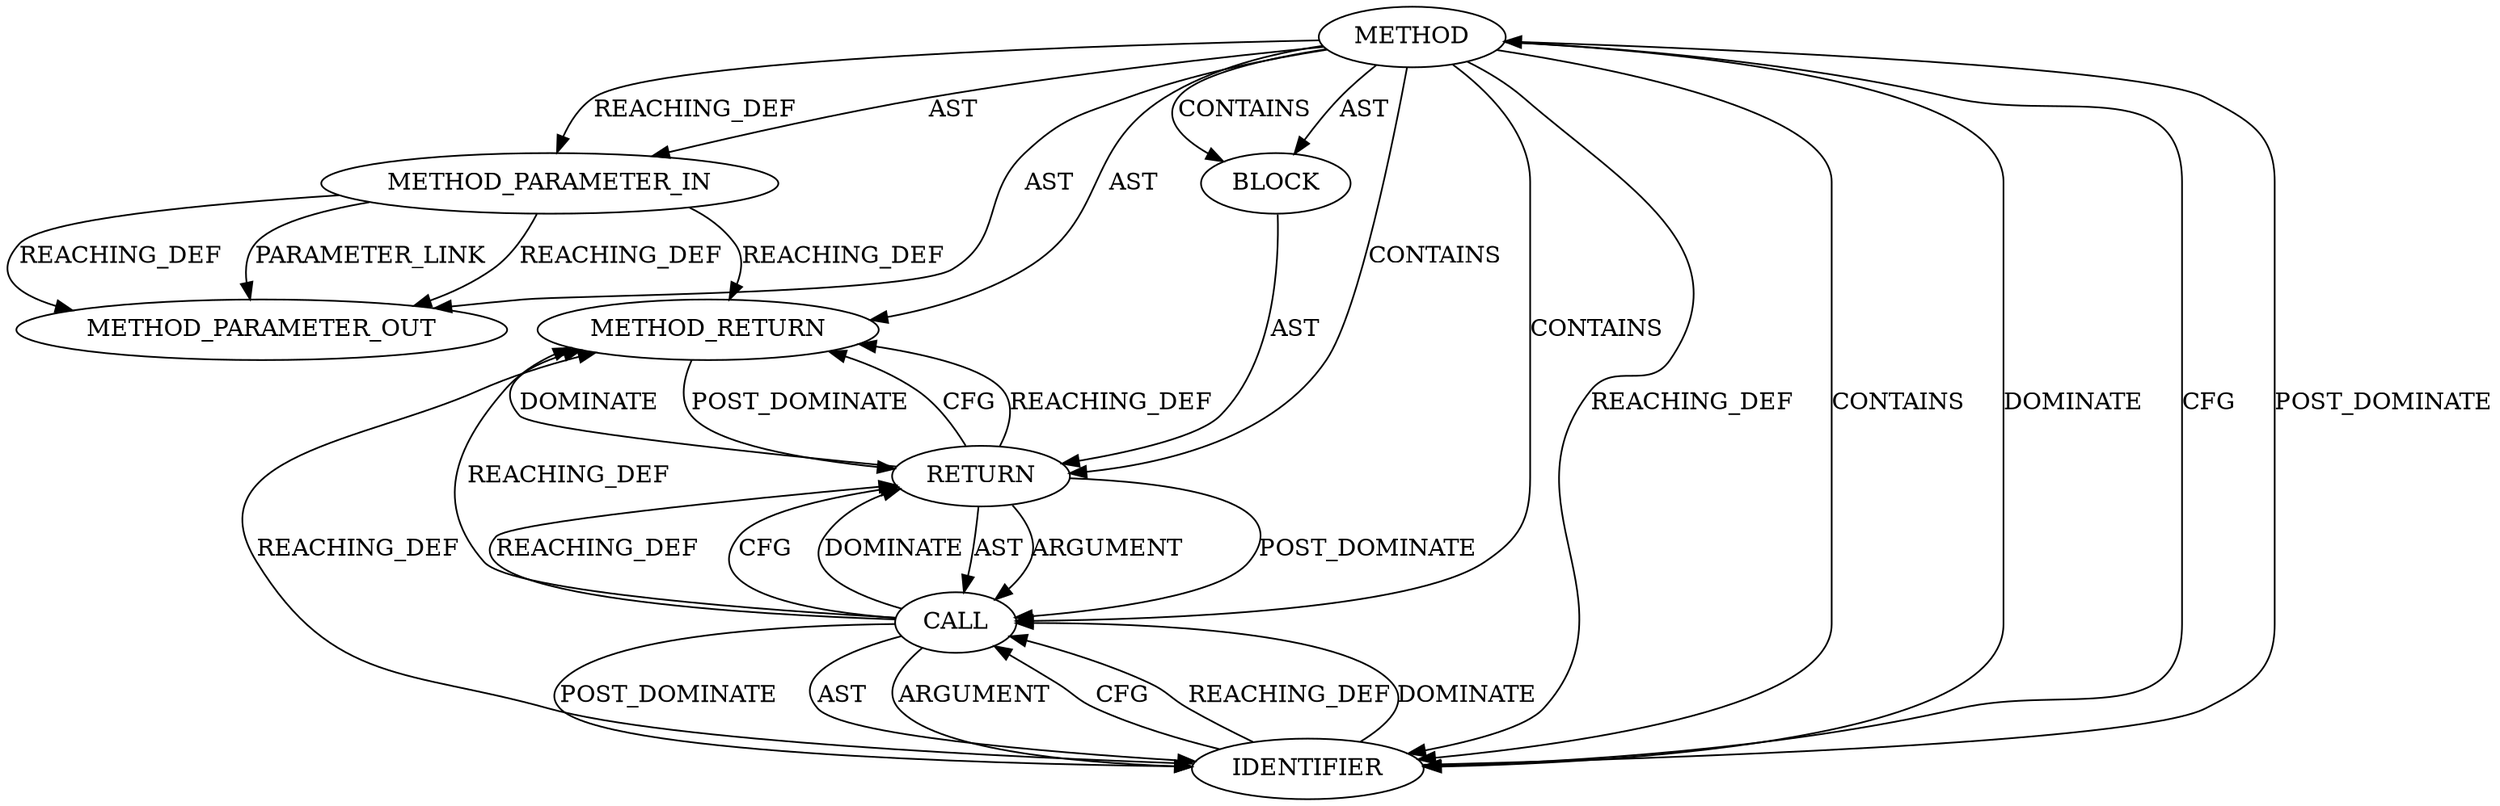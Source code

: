 digraph {
  495 [label=METHOD COLUMN_NUMBER=1 LINE_NUMBER=239 COLUMN_NUMBER_END=1 IS_EXTERNAL=false SIGNATURE="int tls_set_device_offload (sock*)" NAME="tls_set_device_offload" AST_PARENT_TYPE="TYPE_DECL" AST_PARENT_FULL_NAME="tls.h:<global>" ORDER=65 CODE="static inline int
tls_set_device_offload(struct sock *sk)
{
	return -EOPNOTSUPP;
}" FULL_NAME="tls_set_device_offload" LINE_NUMBER_END=243 FILENAME="tls.h"]
  496 [label=METHOD_PARAMETER_IN ORDER=1 CODE="struct sock *sk" IS_VARIADIC=false COLUMN_NUMBER=24 LINE_NUMBER=240 TYPE_FULL_NAME="sock*" EVALUATION_STRATEGY="BY_VALUE" INDEX=1 NAME="sk"]
  499 [label=CALL ORDER=1 ARGUMENT_INDEX=-1 CODE="-EOPNOTSUPP" COLUMN_NUMBER=9 METHOD_FULL_NAME="<operator>.minus" LINE_NUMBER=242 TYPE_FULL_NAME="<empty>" DISPATCH_TYPE="STATIC_DISPATCH" SIGNATURE="" NAME="<operator>.minus"]
  497 [label=BLOCK ORDER=2 ARGUMENT_INDEX=-1 CODE="{
	return -EOPNOTSUPP;
}" COLUMN_NUMBER=1 LINE_NUMBER=241 TYPE_FULL_NAME="void"]
  501 [label=METHOD_RETURN ORDER=3 CODE="RET" COLUMN_NUMBER=1 LINE_NUMBER=239 TYPE_FULL_NAME="int" EVALUATION_STRATEGY="BY_VALUE"]
  498 [label=RETURN ORDER=1 ARGUMENT_INDEX=-1 CODE="return -EOPNOTSUPP;" COLUMN_NUMBER=2 LINE_NUMBER=242]
  21238 [label=METHOD_PARAMETER_OUT ORDER=1 CODE="struct sock *sk" IS_VARIADIC=false COLUMN_NUMBER=24 LINE_NUMBER=240 TYPE_FULL_NAME="sock*" EVALUATION_STRATEGY="BY_VALUE" INDEX=1 NAME="sk"]
  500 [label=IDENTIFIER ORDER=1 ARGUMENT_INDEX=1 CODE="EOPNOTSUPP" COLUMN_NUMBER=10 LINE_NUMBER=242 TYPE_FULL_NAME="ANY" NAME="EOPNOTSUPP"]
  498 -> 499 [label=AST ]
  500 -> 499 [label=CFG ]
  500 -> 501 [label=REACHING_DEF VARIABLE="EOPNOTSUPP"]
  498 -> 501 [label=CFG ]
  495 -> 496 [label=AST ]
  495 -> 499 [label=CONTAINS ]
  496 -> 501 [label=REACHING_DEF VARIABLE="sk"]
  500 -> 499 [label=REACHING_DEF VARIABLE="EOPNOTSUPP"]
  498 -> 501 [label=REACHING_DEF VARIABLE="<RET>"]
  495 -> 21238 [label=AST ]
  498 -> 499 [label=POST_DOMINATE ]
  495 -> 500 [label=REACHING_DEF VARIABLE=""]
  499 -> 498 [label=REACHING_DEF VARIABLE="-EOPNOTSUPP"]
  496 -> 21238 [label=REACHING_DEF VARIABLE="sk"]
  496 -> 21238 [label=REACHING_DEF VARIABLE="sk"]
  495 -> 500 [label=CONTAINS ]
  499 -> 498 [label=CFG ]
  495 -> 500 [label=DOMINATE ]
  495 -> 497 [label=AST ]
  496 -> 21238 [label=PARAMETER_LINK ]
  498 -> 501 [label=DOMINATE ]
  495 -> 498 [label=CONTAINS ]
  500 -> 499 [label=DOMINATE ]
  497 -> 498 [label=AST ]
  499 -> 501 [label=REACHING_DEF VARIABLE="-EOPNOTSUPP"]
  498 -> 499 [label=ARGUMENT ]
  500 -> 495 [label=POST_DOMINATE ]
  495 -> 501 [label=AST ]
  499 -> 500 [label=POST_DOMINATE ]
  501 -> 498 [label=POST_DOMINATE ]
  499 -> 498 [label=DOMINATE ]
  495 -> 496 [label=REACHING_DEF VARIABLE=""]
  499 -> 500 [label=AST ]
  495 -> 500 [label=CFG ]
  499 -> 500 [label=ARGUMENT ]
  495 -> 497 [label=CONTAINS ]
}
